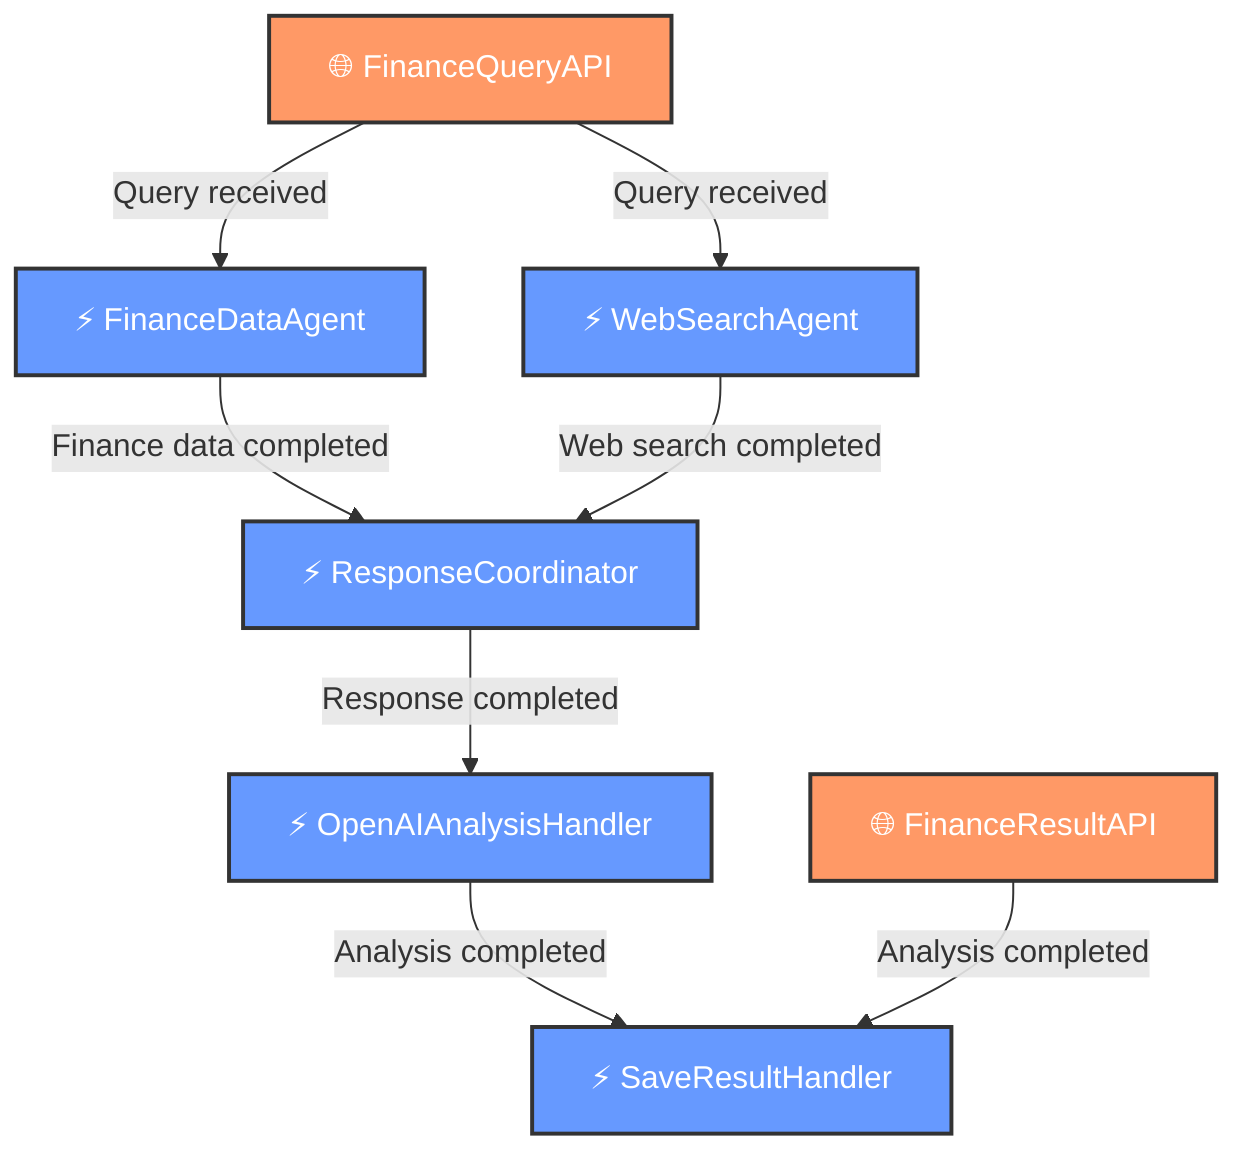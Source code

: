flowchart TD
    classDef apiStyle fill:#f96,stroke:#333,stroke-width:2px,color:#fff
    classDef eventStyle fill:#69f,stroke:#333,stroke-width:2px,color:#fff
    classDef cronStyle fill:#9c6,stroke:#333,stroke-width:2px,color:#fff
    classDef noopStyle fill:#3f3a50,stroke:#333,stroke-width:2px,color:#fff
    steps_finance_data_step["⚡ FinanceDataAgent"]:::eventStyle
    steps_openai_analysis_step["⚡ OpenAIAnalysisHandler"]:::eventStyle
    steps_query_api_step["🌐 FinanceQueryAPI"]:::apiStyle
    steps_response_coordinator_step["⚡ ResponseCoordinator"]:::eventStyle
    steps_result_api_step["🌐 FinanceResultAPI"]:::apiStyle
    steps_save_result_step["⚡ SaveResultHandler"]:::eventStyle
    steps_web_search_step["⚡ WebSearchAgent"]:::eventStyle
    steps_finance_data_step -->|Finance data completed| steps_response_coordinator_step
    steps_openai_analysis_step -->|Analysis completed| steps_save_result_step
    steps_query_api_step -->|Query received| steps_finance_data_step
    steps_query_api_step -->|Query received| steps_web_search_step
    steps_response_coordinator_step -->|Response completed| steps_openai_analysis_step
    steps_result_api_step -->|Analysis completed| steps_save_result_step
    steps_web_search_step -->|Web search completed| steps_response_coordinator_step